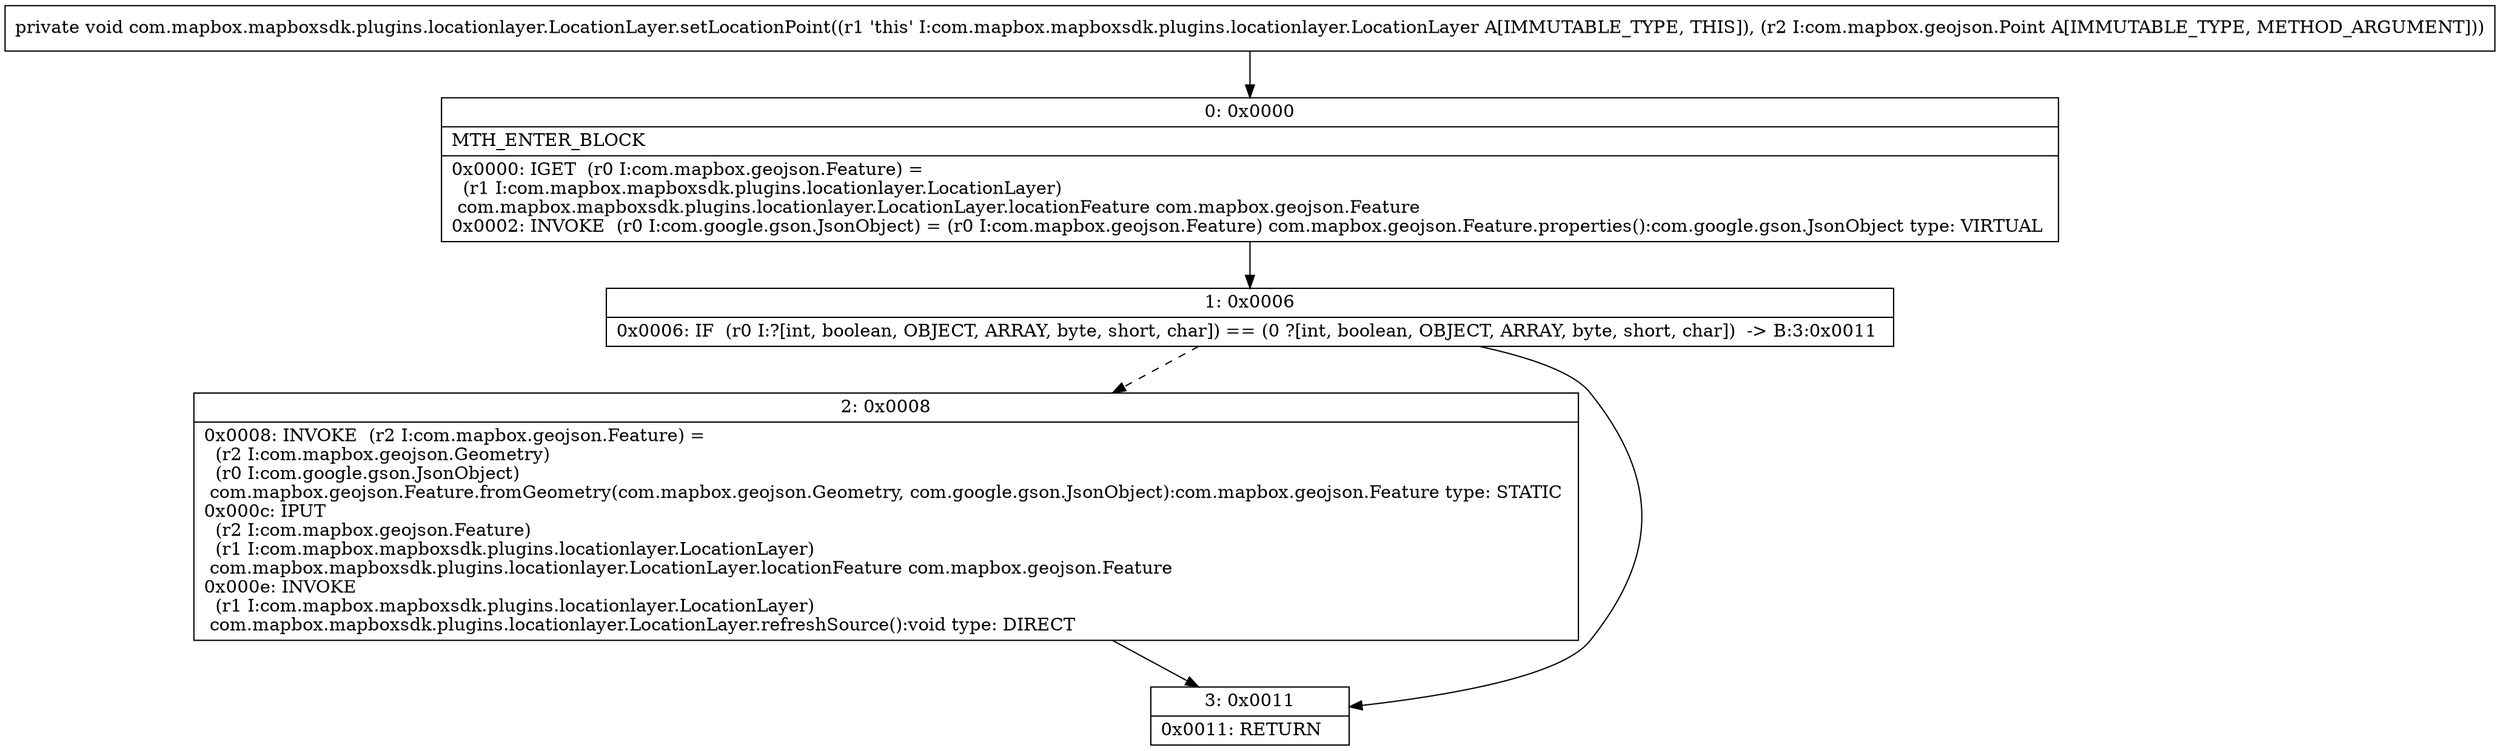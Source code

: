 digraph "CFG forcom.mapbox.mapboxsdk.plugins.locationlayer.LocationLayer.setLocationPoint(Lcom\/mapbox\/geojson\/Point;)V" {
Node_0 [shape=record,label="{0\:\ 0x0000|MTH_ENTER_BLOCK\l|0x0000: IGET  (r0 I:com.mapbox.geojson.Feature) = \l  (r1 I:com.mapbox.mapboxsdk.plugins.locationlayer.LocationLayer)\l com.mapbox.mapboxsdk.plugins.locationlayer.LocationLayer.locationFeature com.mapbox.geojson.Feature \l0x0002: INVOKE  (r0 I:com.google.gson.JsonObject) = (r0 I:com.mapbox.geojson.Feature) com.mapbox.geojson.Feature.properties():com.google.gson.JsonObject type: VIRTUAL \l}"];
Node_1 [shape=record,label="{1\:\ 0x0006|0x0006: IF  (r0 I:?[int, boolean, OBJECT, ARRAY, byte, short, char]) == (0 ?[int, boolean, OBJECT, ARRAY, byte, short, char])  \-\> B:3:0x0011 \l}"];
Node_2 [shape=record,label="{2\:\ 0x0008|0x0008: INVOKE  (r2 I:com.mapbox.geojson.Feature) = \l  (r2 I:com.mapbox.geojson.Geometry)\l  (r0 I:com.google.gson.JsonObject)\l com.mapbox.geojson.Feature.fromGeometry(com.mapbox.geojson.Geometry, com.google.gson.JsonObject):com.mapbox.geojson.Feature type: STATIC \l0x000c: IPUT  \l  (r2 I:com.mapbox.geojson.Feature)\l  (r1 I:com.mapbox.mapboxsdk.plugins.locationlayer.LocationLayer)\l com.mapbox.mapboxsdk.plugins.locationlayer.LocationLayer.locationFeature com.mapbox.geojson.Feature \l0x000e: INVOKE  \l  (r1 I:com.mapbox.mapboxsdk.plugins.locationlayer.LocationLayer)\l com.mapbox.mapboxsdk.plugins.locationlayer.LocationLayer.refreshSource():void type: DIRECT \l}"];
Node_3 [shape=record,label="{3\:\ 0x0011|0x0011: RETURN   \l}"];
MethodNode[shape=record,label="{private void com.mapbox.mapboxsdk.plugins.locationlayer.LocationLayer.setLocationPoint((r1 'this' I:com.mapbox.mapboxsdk.plugins.locationlayer.LocationLayer A[IMMUTABLE_TYPE, THIS]), (r2 I:com.mapbox.geojson.Point A[IMMUTABLE_TYPE, METHOD_ARGUMENT])) }"];
MethodNode -> Node_0;
Node_0 -> Node_1;
Node_1 -> Node_2[style=dashed];
Node_1 -> Node_3;
Node_2 -> Node_3;
}

